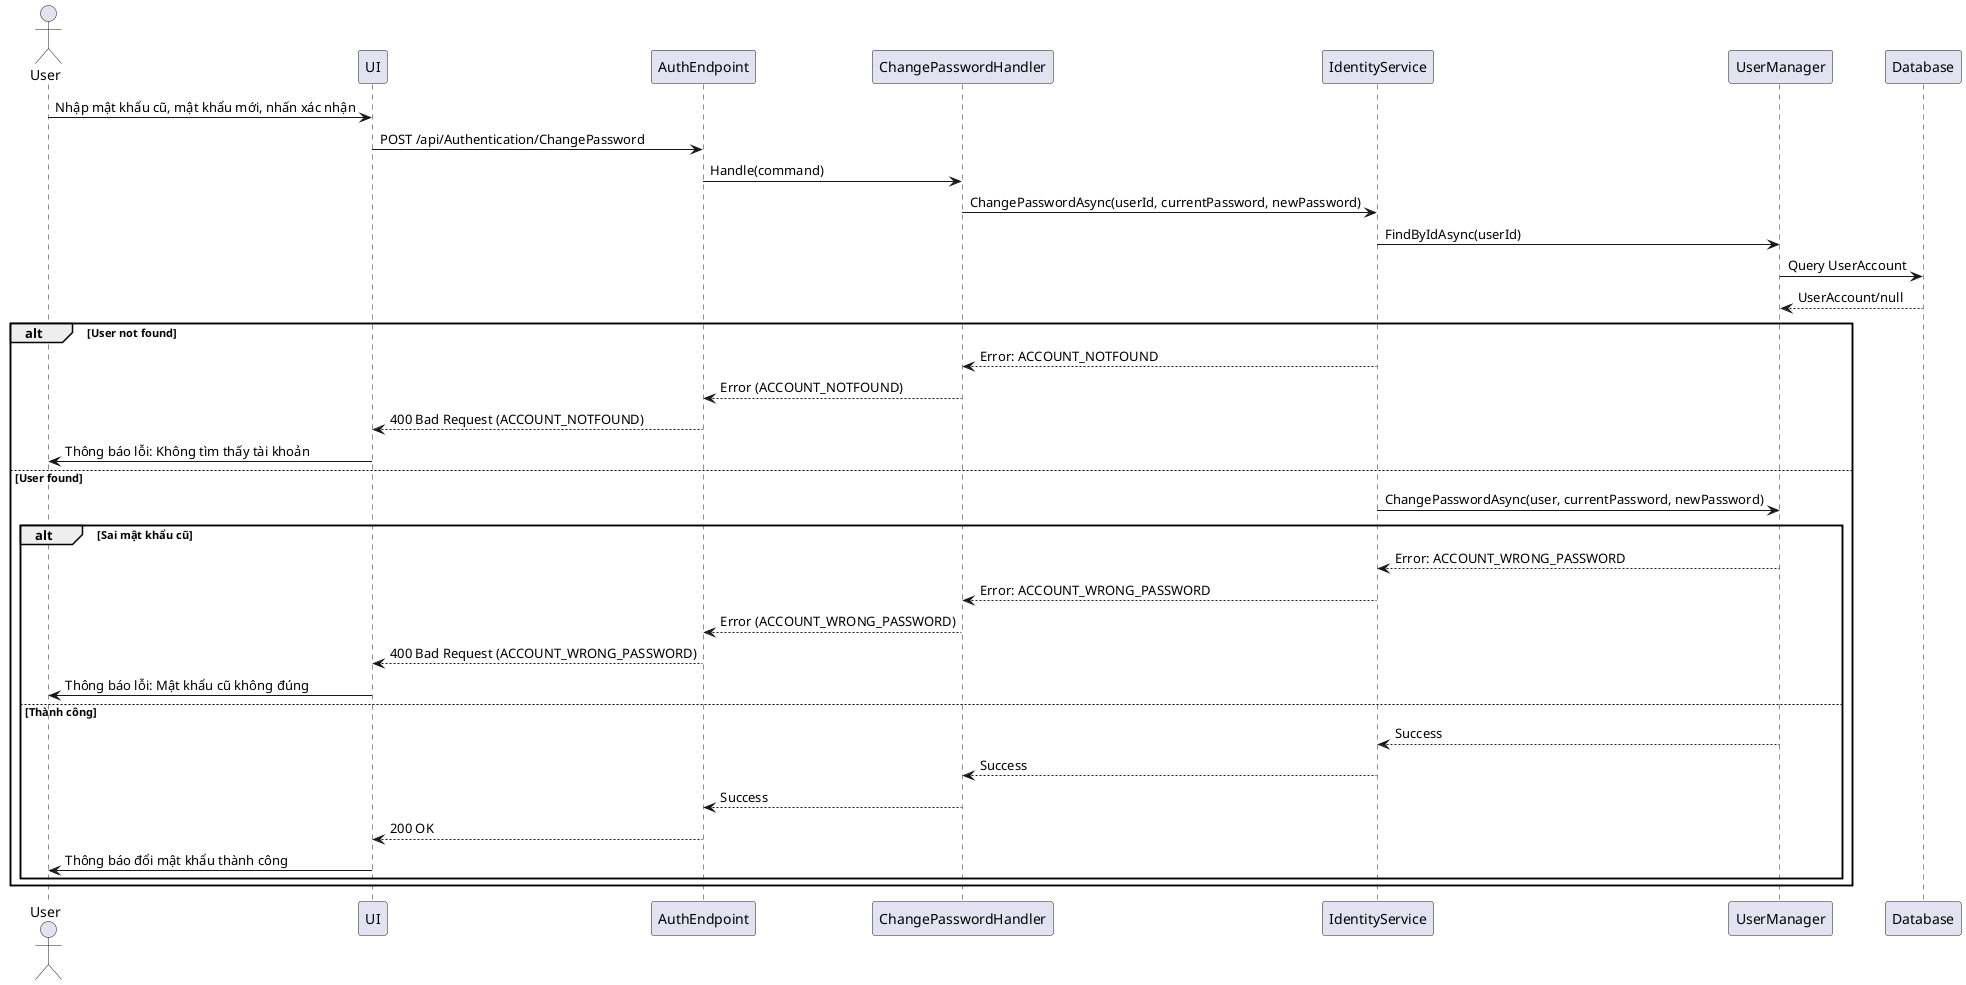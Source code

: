 @startuml
actor User
participant UI
participant AuthEndpoint
participant ChangePasswordHandler
participant IdentityService
participant UserManager
participant Database

User -> UI : Nhập mật khẩu cũ, mật khẩu mới, nhấn xác nhận
UI -> AuthEndpoint : POST /api/Authentication/ChangePassword
AuthEndpoint -> ChangePasswordHandler : Handle(command)
ChangePasswordHandler -> IdentityService : ChangePasswordAsync(userId, currentPassword, newPassword)
IdentityService -> UserManager : FindByIdAsync(userId)
UserManager -> Database : Query UserAccount
Database --> UserManager : UserAccount/null
alt User not found
    IdentityService --> ChangePasswordHandler : Error: ACCOUNT_NOTFOUND
    ChangePasswordHandler --> AuthEndpoint : Error (ACCOUNT_NOTFOUND)
    AuthEndpoint --> UI : 400 Bad Request (ACCOUNT_NOTFOUND)
    UI -> User : Thông báo lỗi: Không tìm thấy tài khoản
else User found
    IdentityService -> UserManager : ChangePasswordAsync(user, currentPassword, newPassword)
    alt Sai mật khẩu cũ
        UserManager --> IdentityService : Error: ACCOUNT_WRONG_PASSWORD
        IdentityService --> ChangePasswordHandler : Error: ACCOUNT_WRONG_PASSWORD
        ChangePasswordHandler --> AuthEndpoint : Error (ACCOUNT_WRONG_PASSWORD)
        AuthEndpoint --> UI : 400 Bad Request (ACCOUNT_WRONG_PASSWORD)
        UI -> User : Thông báo lỗi: Mật khẩu cũ không đúng
    else Thành công
        UserManager --> IdentityService : Success
        IdentityService --> ChangePasswordHandler : Success
        ChangePasswordHandler --> AuthEndpoint : Success
        AuthEndpoint --> UI : 200 OK
        UI -> User : Thông báo đổi mật khẩu thành công
    end
end
@enduml